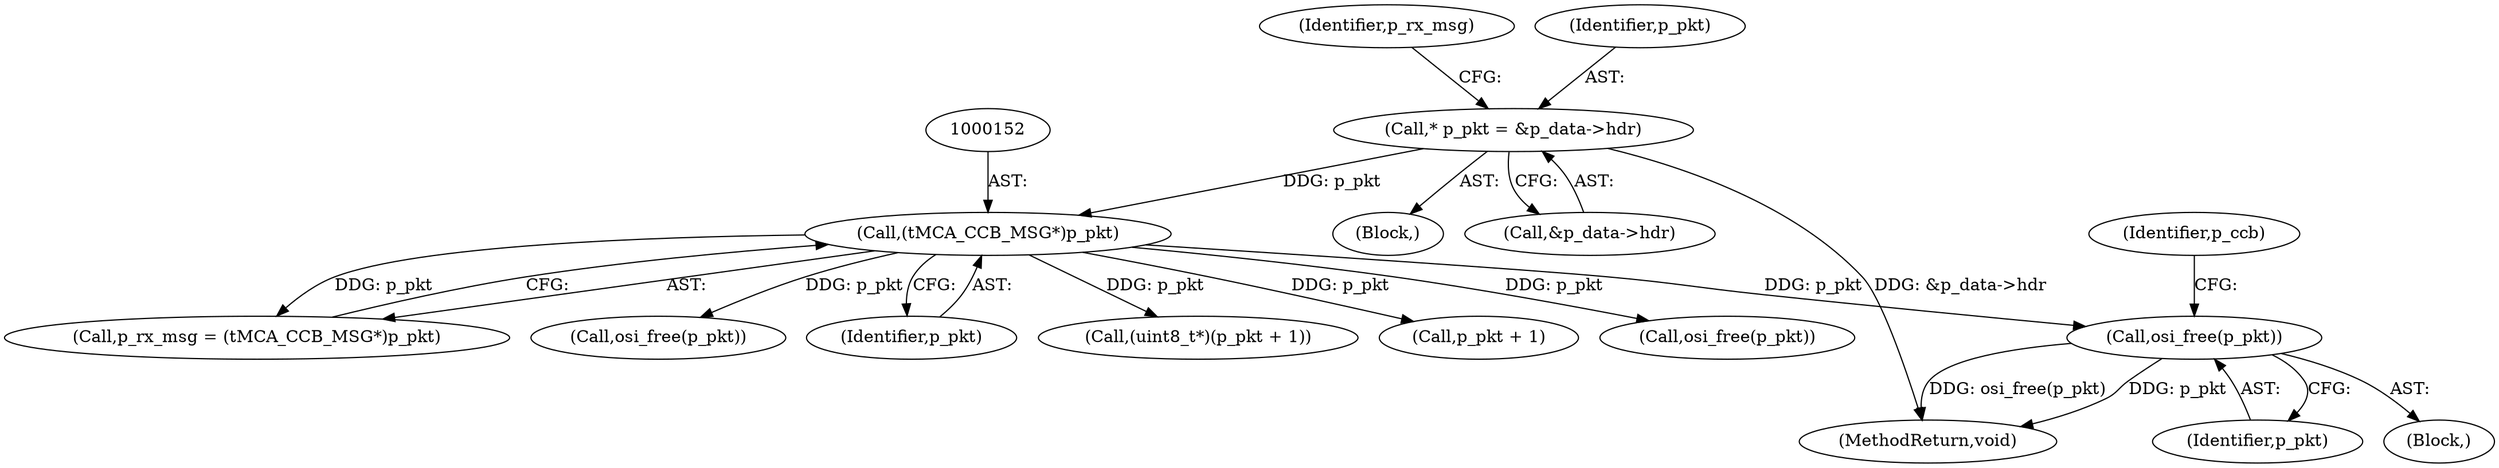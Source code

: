 digraph "0_Android_5216e6120160b28d76e9ee4dff9995e772647511@API" {
"1000722" [label="(Call,osi_free(p_pkt))"];
"1000151" [label="(Call,(tMCA_CCB_MSG*)p_pkt)"];
"1000117" [label="(Call,* p_pkt = &p_data->hdr)"];
"1000739" [label="(Call,osi_free(p_pkt))"];
"1000115" [label="(Block,)"];
"1000129" [label="(Identifier,p_rx_msg)"];
"1000721" [label="(Block,)"];
"1000149" [label="(Call,p_rx_msg = (tMCA_CCB_MSG*)p_pkt)"];
"1000118" [label="(Identifier,p_pkt)"];
"1000151" [label="(Call,(tMCA_CCB_MSG*)p_pkt)"];
"1000722" [label="(Call,osi_free(p_pkt))"];
"1000330" [label="(Call,osi_free(p_pkt))"];
"1000153" [label="(Identifier,p_pkt)"];
"1000157" [label="(Call,(uint8_t*)(p_pkt + 1))"];
"1000119" [label="(Call,&p_data->hdr)"];
"1000723" [label="(Identifier,p_pkt)"];
"1000741" [label="(MethodReturn,void)"];
"1000117" [label="(Call,* p_pkt = &p_data->hdr)"];
"1000726" [label="(Identifier,p_ccb)"];
"1000159" [label="(Call,p_pkt + 1)"];
"1000722" -> "1000721"  [label="AST: "];
"1000722" -> "1000723"  [label="CFG: "];
"1000723" -> "1000722"  [label="AST: "];
"1000726" -> "1000722"  [label="CFG: "];
"1000722" -> "1000741"  [label="DDG: osi_free(p_pkt)"];
"1000722" -> "1000741"  [label="DDG: p_pkt"];
"1000151" -> "1000722"  [label="DDG: p_pkt"];
"1000151" -> "1000149"  [label="AST: "];
"1000151" -> "1000153"  [label="CFG: "];
"1000152" -> "1000151"  [label="AST: "];
"1000153" -> "1000151"  [label="AST: "];
"1000149" -> "1000151"  [label="CFG: "];
"1000151" -> "1000149"  [label="DDG: p_pkt"];
"1000117" -> "1000151"  [label="DDG: p_pkt"];
"1000151" -> "1000157"  [label="DDG: p_pkt"];
"1000151" -> "1000159"  [label="DDG: p_pkt"];
"1000151" -> "1000330"  [label="DDG: p_pkt"];
"1000151" -> "1000739"  [label="DDG: p_pkt"];
"1000117" -> "1000115"  [label="AST: "];
"1000117" -> "1000119"  [label="CFG: "];
"1000118" -> "1000117"  [label="AST: "];
"1000119" -> "1000117"  [label="AST: "];
"1000129" -> "1000117"  [label="CFG: "];
"1000117" -> "1000741"  [label="DDG: &p_data->hdr"];
}

